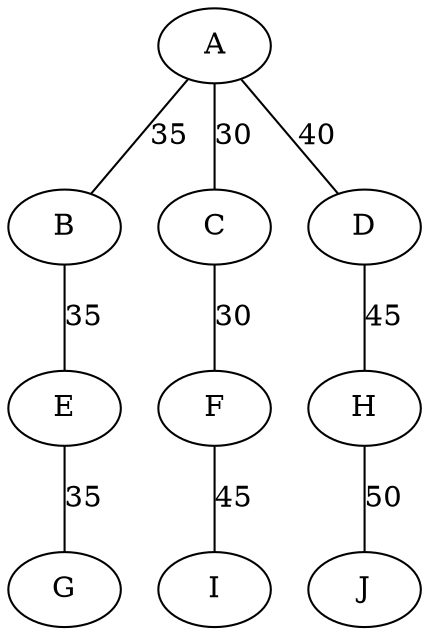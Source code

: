 graph {
    A -- B [label="35"]
    A -- C [label="30"]
    A -- D [label="40"]
    B -- E [label="35"]
    C -- F [label="30"]
    D -- H [label="45"]
    E -- G [label="35"]
    F -- I [label="45"]
    H -- J [label="50"]
}
